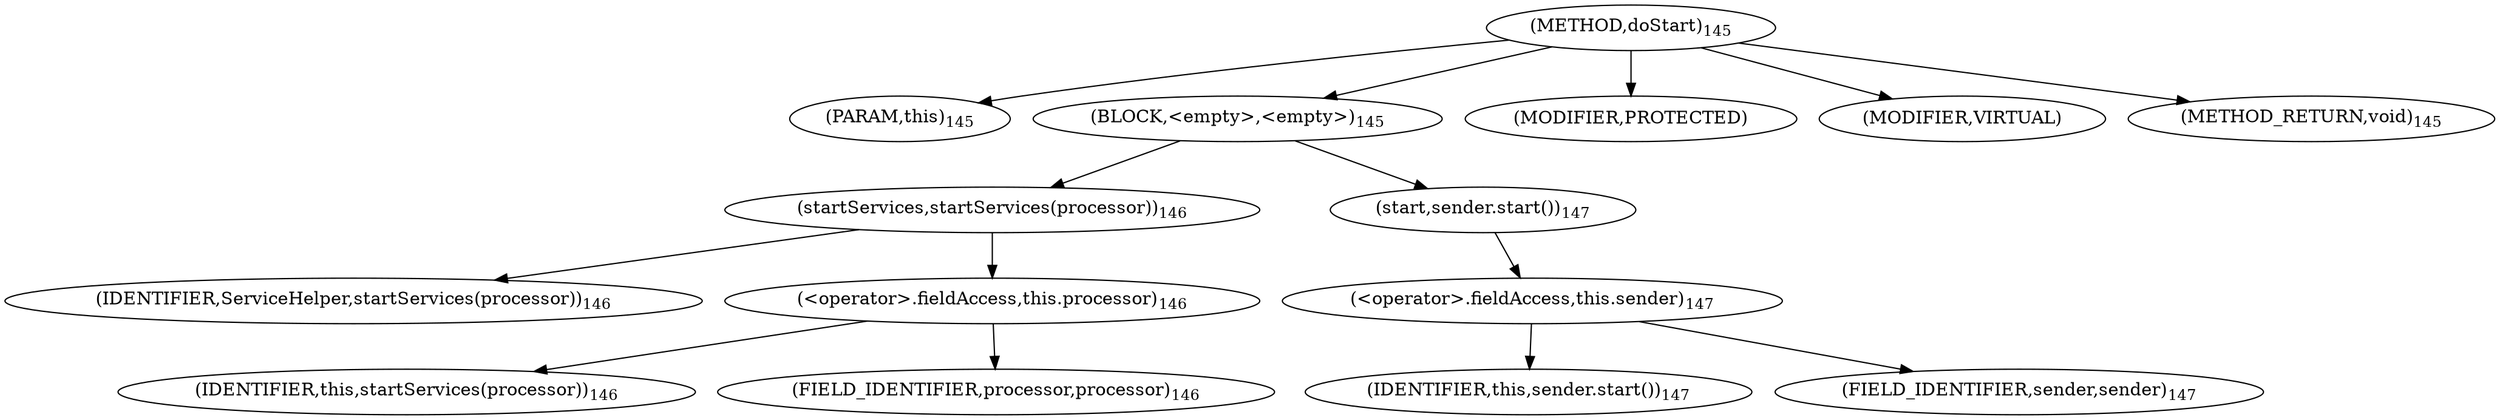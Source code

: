 digraph "doStart" {  
"336" [label = <(METHOD,doStart)<SUB>145</SUB>> ]
"337" [label = <(PARAM,this)<SUB>145</SUB>> ]
"338" [label = <(BLOCK,&lt;empty&gt;,&lt;empty&gt;)<SUB>145</SUB>> ]
"339" [label = <(startServices,startServices(processor))<SUB>146</SUB>> ]
"340" [label = <(IDENTIFIER,ServiceHelper,startServices(processor))<SUB>146</SUB>> ]
"341" [label = <(&lt;operator&gt;.fieldAccess,this.processor)<SUB>146</SUB>> ]
"342" [label = <(IDENTIFIER,this,startServices(processor))<SUB>146</SUB>> ]
"343" [label = <(FIELD_IDENTIFIER,processor,processor)<SUB>146</SUB>> ]
"344" [label = <(start,sender.start())<SUB>147</SUB>> ]
"345" [label = <(&lt;operator&gt;.fieldAccess,this.sender)<SUB>147</SUB>> ]
"346" [label = <(IDENTIFIER,this,sender.start())<SUB>147</SUB>> ]
"347" [label = <(FIELD_IDENTIFIER,sender,sender)<SUB>147</SUB>> ]
"348" [label = <(MODIFIER,PROTECTED)> ]
"349" [label = <(MODIFIER,VIRTUAL)> ]
"350" [label = <(METHOD_RETURN,void)<SUB>145</SUB>> ]
  "336" -> "337" 
  "336" -> "338" 
  "336" -> "348" 
  "336" -> "349" 
  "336" -> "350" 
  "338" -> "339" 
  "338" -> "344" 
  "339" -> "340" 
  "339" -> "341" 
  "341" -> "342" 
  "341" -> "343" 
  "344" -> "345" 
  "345" -> "346" 
  "345" -> "347" 
}
